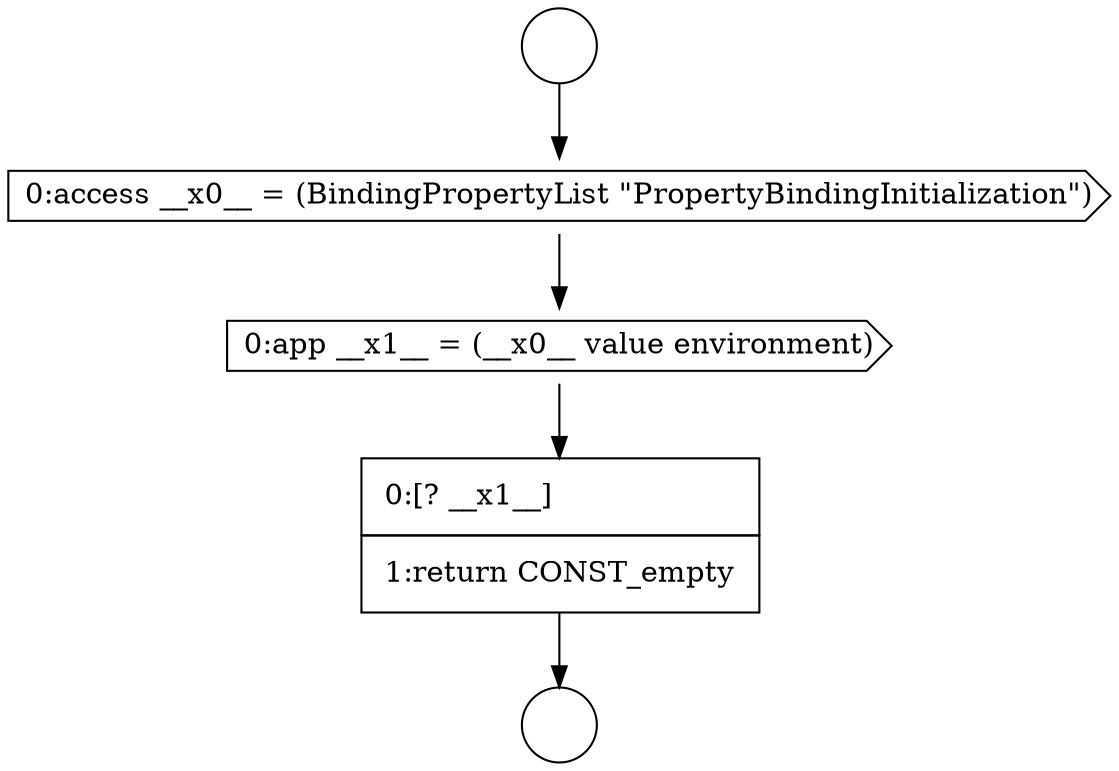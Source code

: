 digraph {
  node6214 [shape=cds, label=<<font color="black">0:app __x1__ = (__x0__ value environment)</font>> color="black" fillcolor="white" style=filled]
  node6215 [shape=none, margin=0, label=<<font color="black">
    <table border="0" cellborder="1" cellspacing="0" cellpadding="10">
      <tr><td align="left">0:[? __x1__]</td></tr>
      <tr><td align="left">1:return CONST_empty</td></tr>
    </table>
  </font>> color="black" fillcolor="white" style=filled]
  node6211 [shape=circle label=" " color="black" fillcolor="white" style=filled]
  node6212 [shape=circle label=" " color="black" fillcolor="white" style=filled]
  node6213 [shape=cds, label=<<font color="black">0:access __x0__ = (BindingPropertyList &quot;PropertyBindingInitialization&quot;)</font>> color="black" fillcolor="white" style=filled]
  node6211 -> node6213 [ color="black"]
  node6213 -> node6214 [ color="black"]
  node6214 -> node6215 [ color="black"]
  node6215 -> node6212 [ color="black"]
}
